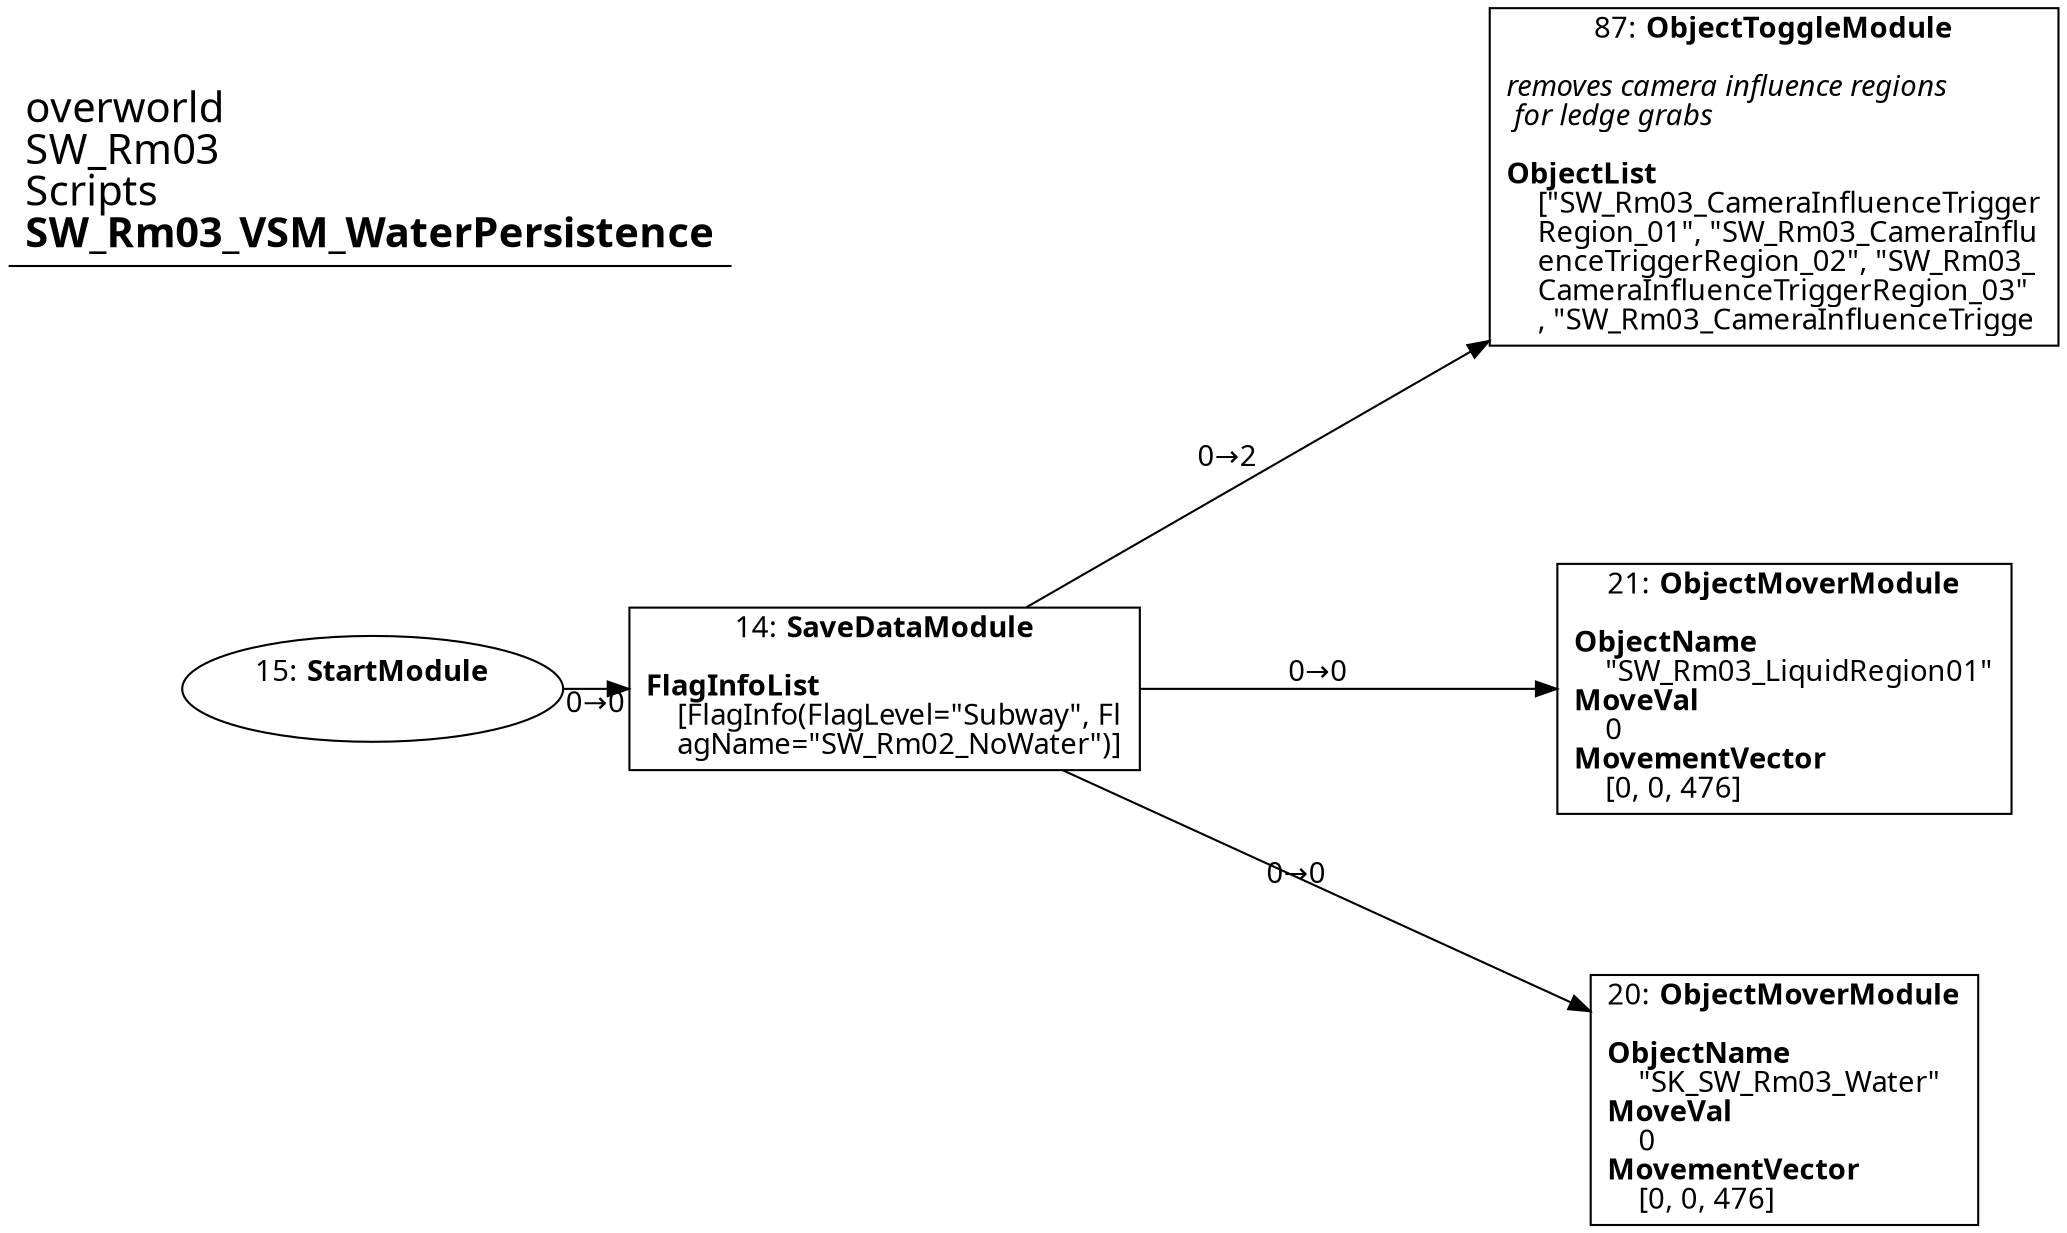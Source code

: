 digraph {
    layout = fdp;
    overlap = prism;
    sep = "+16";
    splines = spline;

    node [ shape = box ];

    graph [ fontname = "Segoe UI" ];
    node [ fontname = "Segoe UI" ];
    edge [ fontname = "Segoe UI" ];

    14 [ label = <14: <b>SaveDataModule</b><br/><br/><b>FlagInfoList</b><br align="left"/>    [FlagInfo(FlagLevel=&quot;Subway&quot;, Fl<br align="left"/>    agName=&quot;SW_Rm02_NoWater&quot;)]<br align="left"/>> ];
    14 [ pos = "-0.40800002,0.018000001!" ];
    14 -> 21 [ label = "0→0" ];
    14 -> 20 [ label = "0→0" ];
    14 -> 87 [ label = "0→2" ];

    15 [ label = <15: <b>StartModule</b><br/><br/>> ];
    15 [ shape = oval ]
    15 [ pos = "-0.606,0.018000001!" ];
    15 -> 14 [ label = "0→0" ];

    20 [ label = <20: <b>ObjectMoverModule</b><br/><br/><b>ObjectName</b><br align="left"/>    &quot;SK_SW_Rm03_Water&quot;<br align="left"/><b>MoveVal</b><br align="left"/>    0<br align="left"/><b>MovementVector</b><br align="left"/>    [0, 0, 476]<br align="left"/>> ];
    20 [ pos = "-0.060000002,-0.141!" ];

    21 [ label = <21: <b>ObjectMoverModule</b><br/><br/><b>ObjectName</b><br align="left"/>    &quot;SW_Rm03_LiquidRegion01&quot;<br align="left"/><b>MoveVal</b><br align="left"/>    0<br align="left"/><b>MovementVector</b><br align="left"/>    [0, 0, 476]<br align="left"/>> ];
    21 [ pos = "-0.060000002,0.018000001!" ];

    87 [ label = <87: <b>ObjectToggleModule</b><br/><br/><i>removes camera influence regions<br align="left"/> for ledge grabs<br align="left"/></i><br align="left"/><b>ObjectList</b><br align="left"/>    [&quot;SW_Rm03_CameraInfluenceTrigger<br align="left"/>    Region_01&quot;, &quot;SW_Rm03_CameraInflu<br align="left"/>    enceTriggerRegion_02&quot;, &quot;SW_Rm03_<br align="left"/>    CameraInfluenceTriggerRegion_03&quot;<br align="left"/>    , &quot;SW_Rm03_CameraInfluenceTrigge<br align="left"/>> ];
    87 [ pos = "-0.064,0.216!" ];

    title [ pos = "-0.60700005,0.21700001!" ];
    title [ shape = underline ];
    title [ label = <<font point-size="20">overworld<br align="left"/>SW_Rm03<br align="left"/>Scripts<br align="left"/><b>SW_Rm03_VSM_WaterPersistence</b><br align="left"/></font>> ];
}

